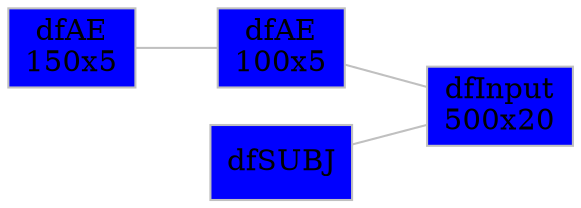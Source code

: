 graph workflow {

graph [rankdir = LR]

node [shape = rectangle,
      style = filled,
      color = grey,
      label = ""]

node [fillcolor = "blue",
      label = "dfAE\n150x5"]
1

node [fillcolor = "blue",
      label = "dfAE\n100x5"]
2

node [fillcolor = "blue"
      label = "dfSUBJ"]
3

node [fillcolor = "blue",
      label = "dfInput\n500x20"]
4

edge [color = grey]
1 -- {2}
2 -- {4}
3 -- {4}

}
